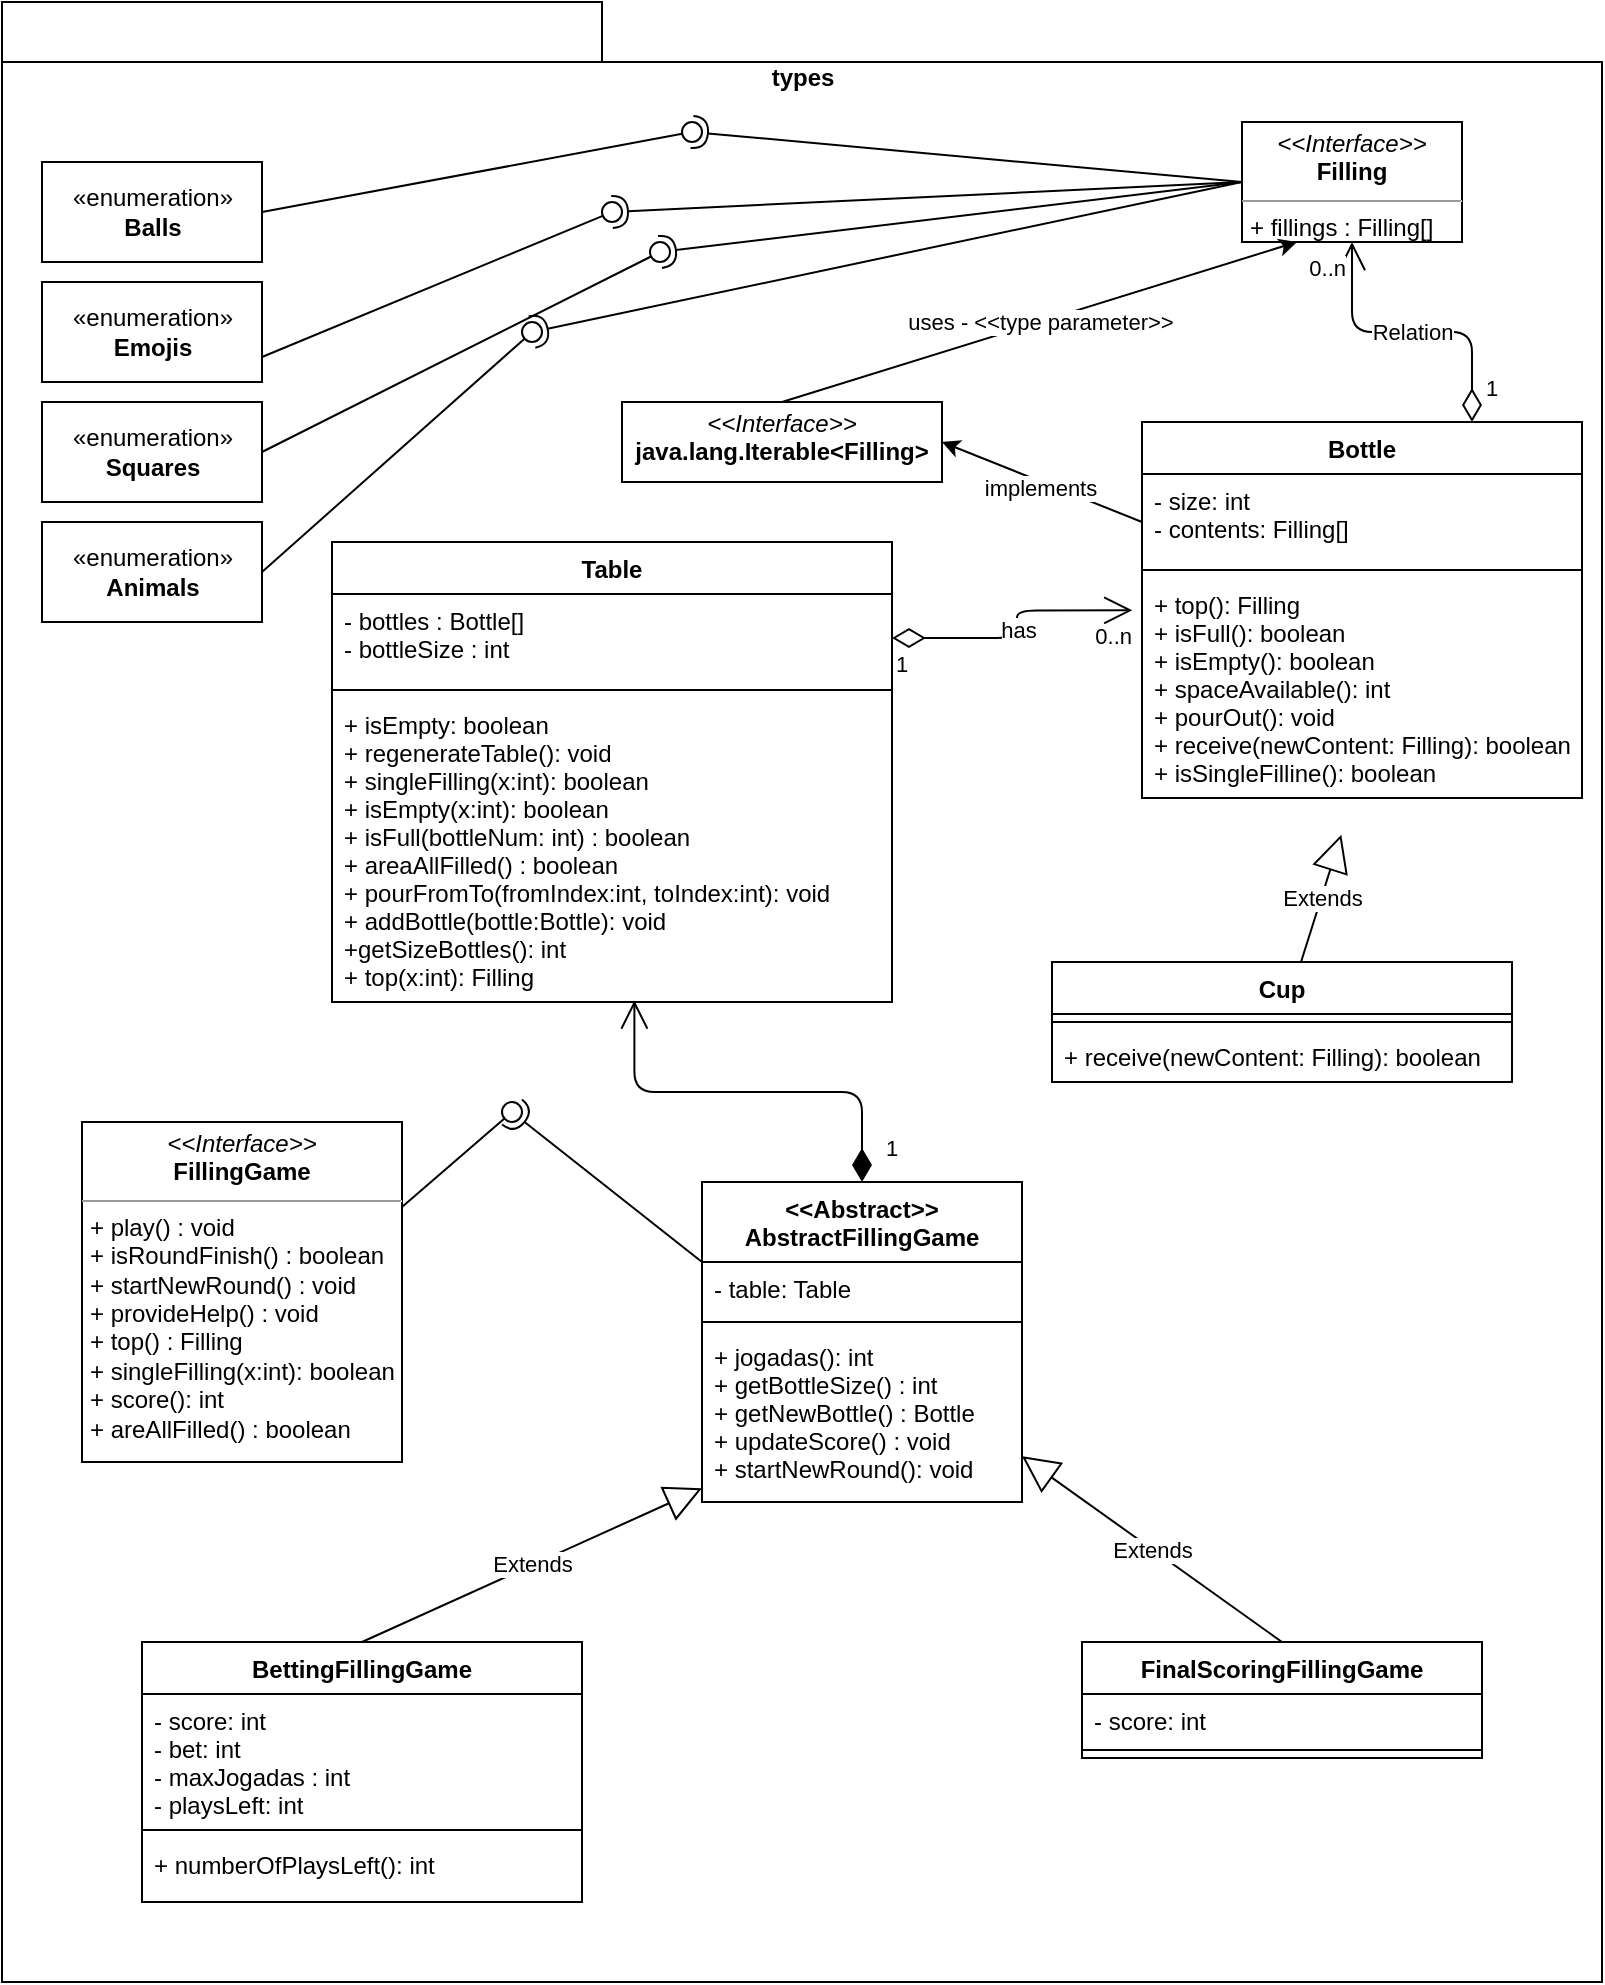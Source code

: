 <mxfile>
    <diagram id="LRD3oVfdMurfwdZFze9c" name="Page-1">
        <mxGraphModel dx="1093" dy="665" grid="1" gridSize="10" guides="1" tooltips="1" connect="1" arrows="1" fold="1" page="1" pageScale="1" pageWidth="827" pageHeight="1169" math="0" shadow="0">
            <root>
                <mxCell id="0"/>
                <mxCell id="1" parent="0"/>
                <mxCell id="22" value="&lt;br&gt;types" style="shape=folder;fontStyle=1;spacingTop=10;tabWidth=300;tabHeight=30;tabPosition=left;html=1;align=center;horizontal=1;verticalAlign=top;" parent="1" vertex="1">
                    <mxGeometry x="10" y="10" width="800" height="990" as="geometry"/>
                </mxCell>
                <mxCell id="53" style="edgeStyle=none;html=1;entryX=1;entryY=0.5;entryDx=0;entryDy=0;" parent="1" source="17" target="52" edge="1">
                    <mxGeometry relative="1" as="geometry"/>
                </mxCell>
                <mxCell id="54" value="implements" style="edgeLabel;html=1;align=center;verticalAlign=middle;resizable=0;points=[];" parent="53" vertex="1" connectable="0">
                    <mxGeometry x="0.004" y="2" relative="1" as="geometry">
                        <mxPoint y="1" as="offset"/>
                    </mxGeometry>
                </mxCell>
                <mxCell id="17" value="Bottle" style="swimlane;fontStyle=1;align=center;verticalAlign=top;childLayout=stackLayout;horizontal=1;startSize=26;horizontalStack=0;resizeParent=1;resizeParentMax=0;resizeLast=0;collapsible=1;marginBottom=0;" parent="1" vertex="1">
                    <mxGeometry x="580" y="220" width="220" height="188" as="geometry">
                        <mxRectangle x="600" y="363" width="70" height="30" as="alternateBounds"/>
                    </mxGeometry>
                </mxCell>
                <mxCell id="18" value="- size: int&#10;- contents: Filling[]" style="text;strokeColor=none;fillColor=none;align=left;verticalAlign=top;spacingLeft=4;spacingRight=4;overflow=hidden;rotatable=0;points=[[0,0.5],[1,0.5]];portConstraint=eastwest;" parent="17" vertex="1">
                    <mxGeometry y="26" width="220" height="44" as="geometry"/>
                </mxCell>
                <mxCell id="19" value="" style="line;strokeWidth=1;fillColor=none;align=left;verticalAlign=middle;spacingTop=-1;spacingLeft=3;spacingRight=3;rotatable=0;labelPosition=right;points=[];portConstraint=eastwest;strokeColor=inherit;" parent="17" vertex="1">
                    <mxGeometry y="70" width="220" height="8" as="geometry"/>
                </mxCell>
                <mxCell id="20" value="+ top(): Filling&#10;+ isFull(): boolean&#10;+ isEmpty(): boolean&#10;+ spaceAvailable(): int&#10;+ pourOut(): void&#10;+ receive(newContent: Filling): boolean&#10;+ isSingleFilline(): boolean" style="text;strokeColor=none;fillColor=none;align=left;verticalAlign=top;spacingLeft=4;spacingRight=4;overflow=hidden;rotatable=0;points=[[0,0.5],[1,0.5]];portConstraint=eastwest;" parent="17" vertex="1">
                    <mxGeometry y="78" width="220" height="110" as="geometry"/>
                </mxCell>
                <mxCell id="21" value="&lt;p style=&quot;margin:0px;margin-top:4px;text-align:center;&quot;&gt;&lt;i&gt;&amp;lt;&amp;lt;Interface&amp;gt;&amp;gt;&lt;/i&gt;&lt;br&gt;&lt;b&gt;Filling&lt;/b&gt;&lt;/p&gt;&lt;hr size=&quot;1&quot;&gt;&lt;p style=&quot;margin:0px;margin-left:4px;&quot;&gt;+ fillings&lt;span style=&quot;background-color: initial;&quot;&gt;&amp;nbsp;: Filling[]&lt;/span&gt;&lt;br&gt;&lt;/p&gt;" style="verticalAlign=top;align=left;overflow=fill;fontSize=12;fontFamily=Helvetica;html=1;" parent="1" vertex="1">
                    <mxGeometry x="630" y="70" width="110" height="60" as="geometry"/>
                </mxCell>
                <mxCell id="29" value="«enumeration»&lt;br&gt;&lt;b&gt;Balls&lt;br&gt;&lt;/b&gt;" style="html=1;" parent="1" vertex="1">
                    <mxGeometry x="30" y="90" width="110" height="50" as="geometry"/>
                </mxCell>
                <mxCell id="30" value="«enumeration»&lt;br&gt;&lt;b&gt;Emojis&lt;br&gt;&lt;/b&gt;" style="html=1;" parent="1" vertex="1">
                    <mxGeometry x="30" y="150" width="110" height="50" as="geometry"/>
                </mxCell>
                <mxCell id="31" value="«enumeration»&lt;br&gt;&lt;b&gt;Squares&lt;br&gt;&lt;/b&gt;" style="html=1;" parent="1" vertex="1">
                    <mxGeometry x="30" y="210" width="110" height="50" as="geometry"/>
                </mxCell>
                <mxCell id="37" value="" style="rounded=0;orthogonalLoop=1;jettySize=auto;html=1;endArrow=none;endFill=0;sketch=0;sourcePerimeterSpacing=0;targetPerimeterSpacing=0;exitX=1;exitY=0.5;exitDx=0;exitDy=0;" parent="1" source="29" target="39" edge="1">
                    <mxGeometry relative="1" as="geometry">
                        <mxPoint x="350" y="105" as="sourcePoint"/>
                    </mxGeometry>
                </mxCell>
                <mxCell id="38" value="" style="rounded=0;orthogonalLoop=1;jettySize=auto;html=1;endArrow=halfCircle;endFill=0;entryX=0.5;entryY=0.5;endSize=6;strokeWidth=1;sketch=0;exitX=0;exitY=0.5;exitDx=0;exitDy=0;" parent="1" source="21" target="39" edge="1">
                    <mxGeometry relative="1" as="geometry">
                        <mxPoint x="390" y="105" as="sourcePoint"/>
                    </mxGeometry>
                </mxCell>
                <mxCell id="39" value="" style="ellipse;whiteSpace=wrap;html=1;align=center;aspect=fixed;resizable=0;points=[];outlineConnect=0;sketch=0;" parent="1" vertex="1">
                    <mxGeometry x="350" y="70" width="10" height="10" as="geometry"/>
                </mxCell>
                <mxCell id="40" value="" style="rounded=0;orthogonalLoop=1;jettySize=auto;html=1;endArrow=none;endFill=0;sketch=0;sourcePerimeterSpacing=0;targetPerimeterSpacing=0;exitX=1;exitY=0.75;exitDx=0;exitDy=0;" parent="1" source="30" target="42" edge="1">
                    <mxGeometry relative="1" as="geometry">
                        <mxPoint x="350" y="165" as="sourcePoint"/>
                    </mxGeometry>
                </mxCell>
                <mxCell id="41" value="" style="rounded=0;orthogonalLoop=1;jettySize=auto;html=1;endArrow=halfCircle;endFill=0;entryX=0.5;entryY=0.5;endSize=6;strokeWidth=1;sketch=0;exitX=0;exitY=0.5;exitDx=0;exitDy=0;" parent="1" source="21" target="42" edge="1">
                    <mxGeometry relative="1" as="geometry">
                        <mxPoint x="390" y="165" as="sourcePoint"/>
                    </mxGeometry>
                </mxCell>
                <mxCell id="42" value="" style="ellipse;whiteSpace=wrap;html=1;align=center;aspect=fixed;resizable=0;points=[];outlineConnect=0;sketch=0;" parent="1" vertex="1">
                    <mxGeometry x="310" y="110" width="10" height="10" as="geometry"/>
                </mxCell>
                <mxCell id="43" value="" style="rounded=0;orthogonalLoop=1;jettySize=auto;html=1;endArrow=none;endFill=0;sketch=0;sourcePerimeterSpacing=0;targetPerimeterSpacing=0;exitX=1;exitY=0.5;exitDx=0;exitDy=0;" parent="1" source="31" target="45" edge="1">
                    <mxGeometry relative="1" as="geometry">
                        <mxPoint x="350" y="215" as="sourcePoint"/>
                    </mxGeometry>
                </mxCell>
                <mxCell id="44" value="" style="rounded=0;orthogonalLoop=1;jettySize=auto;html=1;endArrow=halfCircle;endFill=0;entryX=0.5;entryY=0.5;endSize=6;strokeWidth=1;sketch=0;exitX=0;exitY=0.5;exitDx=0;exitDy=0;" parent="1" source="21" target="45" edge="1">
                    <mxGeometry relative="1" as="geometry">
                        <mxPoint x="390" y="215" as="sourcePoint"/>
                    </mxGeometry>
                </mxCell>
                <mxCell id="45" value="" style="ellipse;whiteSpace=wrap;html=1;align=center;aspect=fixed;resizable=0;points=[];outlineConnect=0;sketch=0;" parent="1" vertex="1">
                    <mxGeometry x="334" y="130" width="10" height="10" as="geometry"/>
                </mxCell>
                <mxCell id="46" value="«enumeration»&lt;br&gt;&lt;b&gt;Animals&lt;br&gt;&lt;/b&gt;" style="html=1;" parent="1" vertex="1">
                    <mxGeometry x="30" y="270" width="110" height="50" as="geometry"/>
                </mxCell>
                <mxCell id="47" value="" style="rounded=0;orthogonalLoop=1;jettySize=auto;html=1;endArrow=none;endFill=0;sketch=0;sourcePerimeterSpacing=0;targetPerimeterSpacing=0;exitX=1;exitY=0.5;exitDx=0;exitDy=0;" parent="1" source="46" target="49" edge="1">
                    <mxGeometry relative="1" as="geometry">
                        <mxPoint x="350" y="265" as="sourcePoint"/>
                    </mxGeometry>
                </mxCell>
                <mxCell id="48" value="" style="rounded=0;orthogonalLoop=1;jettySize=auto;html=1;endArrow=halfCircle;endFill=0;entryX=0.5;entryY=0.5;endSize=6;strokeWidth=1;sketch=0;exitX=0;exitY=0.5;exitDx=0;exitDy=0;" parent="1" source="21" target="49" edge="1">
                    <mxGeometry relative="1" as="geometry">
                        <mxPoint x="390" y="265" as="sourcePoint"/>
                    </mxGeometry>
                </mxCell>
                <mxCell id="49" value="" style="ellipse;whiteSpace=wrap;html=1;align=center;aspect=fixed;resizable=0;points=[];outlineConnect=0;sketch=0;" parent="1" vertex="1">
                    <mxGeometry x="270" y="170" width="10" height="10" as="geometry"/>
                </mxCell>
                <mxCell id="51" value="uses - &amp;lt;&amp;lt;type parameter&amp;gt;&amp;gt;" style="edgeStyle=none;html=1;entryX=0.25;entryY=1;entryDx=0;entryDy=0;exitX=0.5;exitY=0;exitDx=0;exitDy=0;" parent="1" source="52" target="21" edge="1">
                    <mxGeometry relative="1" as="geometry">
                        <mxPoint x="456.429" y="340" as="sourcePoint"/>
                    </mxGeometry>
                </mxCell>
                <mxCell id="52" value="&lt;p style=&quot;margin:0px;margin-top:4px;text-align:center;&quot;&gt;&lt;i&gt;&amp;lt;&amp;lt;Interface&amp;gt;&amp;gt;&lt;/i&gt;&lt;br&gt;&lt;b&gt;java.lang.Iterable&amp;lt;Filling&amp;gt;&lt;/b&gt;&lt;/p&gt;" style="verticalAlign=top;align=left;overflow=fill;fontSize=12;fontFamily=Helvetica;html=1;" parent="1" vertex="1">
                    <mxGeometry x="320" y="210" width="160" height="40" as="geometry"/>
                </mxCell>
                <mxCell id="55" value="Extends" style="endArrow=block;endSize=16;endFill=0;html=1;entryX=0.453;entryY=1.167;entryDx=0;entryDy=0;entryPerimeter=0;" parent="1" source="56" target="20" edge="1">
                    <mxGeometry width="160" relative="1" as="geometry">
                        <mxPoint x="390" y="510" as="sourcePoint"/>
                        <mxPoint x="550" y="510" as="targetPoint"/>
                    </mxGeometry>
                </mxCell>
                <mxCell id="56" value="Cup" style="swimlane;fontStyle=1;align=center;verticalAlign=top;childLayout=stackLayout;horizontal=1;startSize=26;horizontalStack=0;resizeParent=1;resizeParentMax=0;resizeLast=0;collapsible=1;marginBottom=0;" parent="1" vertex="1">
                    <mxGeometry x="535" y="490" width="230" height="60" as="geometry">
                        <mxRectangle x="600" y="363" width="70" height="30" as="alternateBounds"/>
                    </mxGeometry>
                </mxCell>
                <mxCell id="58" value="" style="line;strokeWidth=1;fillColor=none;align=left;verticalAlign=middle;spacingTop=-1;spacingLeft=3;spacingRight=3;rotatable=0;labelPosition=right;points=[];portConstraint=eastwest;strokeColor=inherit;" parent="56" vertex="1">
                    <mxGeometry y="26" width="230" height="8" as="geometry"/>
                </mxCell>
                <mxCell id="59" value="+ receive(newContent: Filling): boolean" style="text;strokeColor=none;fillColor=none;align=left;verticalAlign=top;spacingLeft=4;spacingRight=4;overflow=hidden;rotatable=0;points=[[0,0.5],[1,0.5]];portConstraint=eastwest;" parent="56" vertex="1">
                    <mxGeometry y="34" width="230" height="26" as="geometry"/>
                </mxCell>
                <mxCell id="60" value="Table" style="swimlane;fontStyle=1;align=center;verticalAlign=top;childLayout=stackLayout;horizontal=1;startSize=26;horizontalStack=0;resizeParent=1;resizeParentMax=0;resizeLast=0;collapsible=1;marginBottom=0;" parent="1" vertex="1">
                    <mxGeometry x="175" y="280" width="280" height="230" as="geometry">
                        <mxRectangle x="600" y="363" width="70" height="30" as="alternateBounds"/>
                    </mxGeometry>
                </mxCell>
                <mxCell id="61" value="- bottles : Bottle[]&#10;- bottleSize : int" style="text;strokeColor=none;fillColor=none;align=left;verticalAlign=top;spacingLeft=4;spacingRight=4;overflow=hidden;rotatable=0;points=[[0,0.5],[1,0.5]];portConstraint=eastwest;" parent="60" vertex="1">
                    <mxGeometry y="26" width="280" height="44" as="geometry"/>
                </mxCell>
                <mxCell id="62" value="" style="line;strokeWidth=1;fillColor=none;align=left;verticalAlign=middle;spacingTop=-1;spacingLeft=3;spacingRight=3;rotatable=0;labelPosition=right;points=[];portConstraint=eastwest;strokeColor=inherit;" parent="60" vertex="1">
                    <mxGeometry y="70" width="280" height="8" as="geometry"/>
                </mxCell>
                <mxCell id="69" value="+ isEmpty: boolean&#10;+ regenerateTable(): void&#10;+ singleFilling(x:int): boolean&#10;+ isEmpty(x:int): boolean&#10;+ isFull(bottleNum: int) : boolean&#10;+ areaAllFilled() : boolean&#10;+ pourFromTo(fromIndex:int, toIndex:int): void&#10;+ addBottle(bottle:Bottle): void&#10;+getSizeBottles(): int&#10;+ top(x:int): Filling" style="text;strokeColor=none;fillColor=none;align=left;verticalAlign=top;spacingLeft=4;spacingRight=4;overflow=hidden;rotatable=0;points=[[0,0.5],[1,0.5]];portConstraint=eastwest;" parent="60" vertex="1">
                    <mxGeometry y="78" width="280" height="152" as="geometry"/>
                </mxCell>
                <mxCell id="75" value="&lt;p style=&quot;margin:0px;margin-top:4px;text-align:center;&quot;&gt;&lt;i&gt;&amp;lt;&amp;lt;Interface&amp;gt;&amp;gt;&lt;/i&gt;&lt;br&gt;&lt;b&gt;FillingGame&lt;/b&gt;&lt;/p&gt;&lt;hr size=&quot;1&quot;&gt;&lt;p style=&quot;margin:0px;margin-left:4px;&quot;&gt;+ play() : void&lt;br&gt;+ isRoundFinish() : boolean&lt;/p&gt;&lt;p style=&quot;margin:0px;margin-left:4px;&quot;&gt;+ startNewRound() : void&lt;/p&gt;&lt;p style=&quot;margin:0px;margin-left:4px;&quot;&gt;+ provideHelp() : void&lt;/p&gt;&lt;p style=&quot;margin:0px;margin-left:4px;&quot;&gt;+ top() : Filling&lt;/p&gt;&lt;p style=&quot;margin:0px;margin-left:4px;&quot;&gt;+ singleFilling(x:int): boolean&lt;/p&gt;&lt;p style=&quot;margin:0px;margin-left:4px;&quot;&gt;+ score(): int&lt;/p&gt;&lt;p style=&quot;margin:0px;margin-left:4px;&quot;&gt;+ areAllFilled() : boolean&lt;/p&gt;" style="verticalAlign=top;align=left;overflow=fill;fontSize=12;fontFamily=Helvetica;html=1;" parent="1" vertex="1">
                    <mxGeometry x="50" y="570" width="160" height="170" as="geometry"/>
                </mxCell>
                <mxCell id="80" value="&lt;&lt;Abstract&gt;&gt;&#10;AbstractFillingGame" style="swimlane;fontStyle=1;align=center;verticalAlign=top;childLayout=stackLayout;horizontal=1;startSize=40;horizontalStack=0;resizeParent=1;resizeParentMax=0;resizeLast=0;collapsible=1;marginBottom=0;" vertex="1" parent="1">
                    <mxGeometry x="360" y="600" width="160" height="160" as="geometry"/>
                </mxCell>
                <mxCell id="81" value="- table: Table" style="text;strokeColor=none;fillColor=none;align=left;verticalAlign=top;spacingLeft=4;spacingRight=4;overflow=hidden;rotatable=0;points=[[0,0.5],[1,0.5]];portConstraint=eastwest;" vertex="1" parent="80">
                    <mxGeometry y="40" width="160" height="26" as="geometry"/>
                </mxCell>
                <mxCell id="82" value="" style="line;strokeWidth=1;fillColor=none;align=left;verticalAlign=middle;spacingTop=-1;spacingLeft=3;spacingRight=3;rotatable=0;labelPosition=right;points=[];portConstraint=eastwest;strokeColor=inherit;" vertex="1" parent="80">
                    <mxGeometry y="66" width="160" height="8" as="geometry"/>
                </mxCell>
                <mxCell id="83" value="+ jogadas(): int&#10;+ getBottleSize() : int&#10;+ getNewBottle() : Bottle&#10;+ updateScore() : void&#10;+ startNewRound(): void" style="text;strokeColor=none;fillColor=none;align=left;verticalAlign=top;spacingLeft=4;spacingRight=4;overflow=hidden;rotatable=0;points=[[0,0.5],[1,0.5]];portConstraint=eastwest;" vertex="1" parent="80">
                    <mxGeometry y="74" width="160" height="86" as="geometry"/>
                </mxCell>
                <mxCell id="95" value="" style="rounded=0;orthogonalLoop=1;jettySize=auto;html=1;endArrow=none;endFill=0;sketch=0;sourcePerimeterSpacing=0;targetPerimeterSpacing=0;exitX=1;exitY=0.25;exitDx=0;exitDy=0;" edge="1" target="97" parent="1" source="75">
                    <mxGeometry relative="1" as="geometry">
                        <mxPoint x="260" y="555" as="sourcePoint"/>
                    </mxGeometry>
                </mxCell>
                <mxCell id="96" value="" style="rounded=0;orthogonalLoop=1;jettySize=auto;html=1;endArrow=halfCircle;endFill=0;entryX=0.5;entryY=0.5;endSize=6;strokeWidth=1;sketch=0;exitX=0;exitY=0.25;exitDx=0;exitDy=0;" edge="1" target="97" parent="1" source="80">
                    <mxGeometry relative="1" as="geometry">
                        <mxPoint x="300" y="555" as="sourcePoint"/>
                    </mxGeometry>
                </mxCell>
                <mxCell id="97" value="" style="ellipse;whiteSpace=wrap;html=1;align=center;aspect=fixed;resizable=0;points=[];outlineConnect=0;sketch=0;" vertex="1" parent="1">
                    <mxGeometry x="260" y="560" width="10" height="10" as="geometry"/>
                </mxCell>
                <mxCell id="98" value="has" style="endArrow=open;html=1;endSize=12;startArrow=diamondThin;startSize=14;startFill=0;edgeStyle=orthogonalEdgeStyle;exitX=1;exitY=0.5;exitDx=0;exitDy=0;entryX=-0.022;entryY=0.147;entryDx=0;entryDy=0;entryPerimeter=0;" edge="1" parent="1" source="61" target="20">
                    <mxGeometry relative="1" as="geometry">
                        <mxPoint x="430" y="310" as="sourcePoint"/>
                        <mxPoint x="590" y="310" as="targetPoint"/>
                    </mxGeometry>
                </mxCell>
                <mxCell id="99" value="1" style="edgeLabel;resizable=0;html=1;align=left;verticalAlign=top;" connectable="0" vertex="1" parent="98">
                    <mxGeometry x="-1" relative="1" as="geometry"/>
                </mxCell>
                <mxCell id="100" value="0..n" style="edgeLabel;resizable=0;html=1;align=right;verticalAlign=top;" connectable="0" vertex="1" parent="98">
                    <mxGeometry x="1" relative="1" as="geometry"/>
                </mxCell>
                <mxCell id="102" value="Relation" style="endArrow=open;html=1;endSize=12;startArrow=diamondThin;startSize=14;startFill=0;edgeStyle=orthogonalEdgeStyle;exitX=0.75;exitY=0;exitDx=0;exitDy=0;" edge="1" parent="1" source="17" target="21">
                    <mxGeometry relative="1" as="geometry">
                        <mxPoint x="600" y="140" as="sourcePoint"/>
                        <mxPoint x="760" y="140" as="targetPoint"/>
                    </mxGeometry>
                </mxCell>
                <mxCell id="103" value="1" style="edgeLabel;resizable=0;html=1;align=left;verticalAlign=top;" connectable="0" vertex="1" parent="102">
                    <mxGeometry x="-1" relative="1" as="geometry">
                        <mxPoint x="5" y="-30" as="offset"/>
                    </mxGeometry>
                </mxCell>
                <mxCell id="104" value="0..n" style="edgeLabel;resizable=0;html=1;align=right;verticalAlign=top;" connectable="0" vertex="1" parent="102">
                    <mxGeometry x="1" relative="1" as="geometry">
                        <mxPoint x="-3" as="offset"/>
                    </mxGeometry>
                </mxCell>
                <mxCell id="105" value="1" style="endArrow=open;html=1;endSize=12;startArrow=diamondThin;startSize=14;startFill=1;edgeStyle=orthogonalEdgeStyle;align=left;verticalAlign=bottom;entryX=0.54;entryY=0.995;entryDx=0;entryDy=0;entryPerimeter=0;exitX=0.5;exitY=0;exitDx=0;exitDy=0;" edge="1" parent="1" source="80" target="69">
                    <mxGeometry x="-0.92" y="-10" relative="1" as="geometry">
                        <mxPoint x="370" y="740" as="sourcePoint"/>
                        <mxPoint x="530" y="740" as="targetPoint"/>
                        <mxPoint as="offset"/>
                    </mxGeometry>
                </mxCell>
                <mxCell id="109" value="Extends" style="endArrow=block;endSize=16;endFill=0;html=1;exitX=0.5;exitY=0;exitDx=0;exitDy=0;" edge="1" parent="1" source="110" target="80">
                    <mxGeometry width="160" relative="1" as="geometry">
                        <mxPoint x="629.059" y="430" as="sourcePoint"/>
                        <mxPoint x="689.66" y="396.37" as="targetPoint"/>
                    </mxGeometry>
                </mxCell>
                <mxCell id="110" value="FinalScoringFillingGame" style="swimlane;fontStyle=1;align=center;verticalAlign=top;childLayout=stackLayout;horizontal=1;startSize=26;horizontalStack=0;resizeParent=1;resizeParentMax=0;resizeLast=0;collapsible=1;marginBottom=0;" vertex="1" parent="1">
                    <mxGeometry x="550" y="830" width="200" height="58" as="geometry">
                        <mxRectangle x="600" y="363" width="70" height="30" as="alternateBounds"/>
                    </mxGeometry>
                </mxCell>
                <mxCell id="111" value="- score: int" style="text;strokeColor=none;fillColor=none;align=left;verticalAlign=top;spacingLeft=4;spacingRight=4;overflow=hidden;rotatable=0;points=[[0,0.5],[1,0.5]];portConstraint=eastwest;" vertex="1" parent="110">
                    <mxGeometry y="26" width="200" height="24" as="geometry"/>
                </mxCell>
                <mxCell id="112" value="" style="line;strokeWidth=1;fillColor=none;align=left;verticalAlign=middle;spacingTop=-1;spacingLeft=3;spacingRight=3;rotatable=0;labelPosition=right;points=[];portConstraint=eastwest;strokeColor=inherit;" vertex="1" parent="110">
                    <mxGeometry y="50" width="200" height="8" as="geometry"/>
                </mxCell>
                <mxCell id="118" value="BettingFillingGame" style="swimlane;fontStyle=1;align=center;verticalAlign=top;childLayout=stackLayout;horizontal=1;startSize=26;horizontalStack=0;resizeParent=1;resizeParentMax=0;resizeLast=0;collapsible=1;marginBottom=0;" vertex="1" parent="1">
                    <mxGeometry x="80" y="830" width="220" height="130" as="geometry">
                        <mxRectangle x="600" y="363" width="70" height="30" as="alternateBounds"/>
                    </mxGeometry>
                </mxCell>
                <mxCell id="119" value="- score: int&#10;- bet: int&#10;- maxJogadas : int&#10;- playsLeft: int" style="text;strokeColor=none;fillColor=none;align=left;verticalAlign=top;spacingLeft=4;spacingRight=4;overflow=hidden;rotatable=0;points=[[0,0.5],[1,0.5]];portConstraint=eastwest;" vertex="1" parent="118">
                    <mxGeometry y="26" width="220" height="64" as="geometry"/>
                </mxCell>
                <mxCell id="120" value="" style="line;strokeWidth=1;fillColor=none;align=left;verticalAlign=middle;spacingTop=-1;spacingLeft=3;spacingRight=3;rotatable=0;labelPosition=right;points=[];portConstraint=eastwest;strokeColor=inherit;" vertex="1" parent="118">
                    <mxGeometry y="90" width="220" height="8" as="geometry"/>
                </mxCell>
                <mxCell id="121" value="+ numberOfPlaysLeft(): int" style="text;strokeColor=none;fillColor=none;align=left;verticalAlign=top;spacingLeft=4;spacingRight=4;overflow=hidden;rotatable=0;points=[[0,0.5],[1,0.5]];portConstraint=eastwest;" vertex="1" parent="118">
                    <mxGeometry y="98" width="220" height="32" as="geometry"/>
                </mxCell>
                <mxCell id="122" value="Extends" style="endArrow=block;endSize=16;endFill=0;html=1;exitX=0.5;exitY=0;exitDx=0;exitDy=0;" edge="1" parent="1" source="118" target="83">
                    <mxGeometry width="160" relative="1" as="geometry">
                        <mxPoint x="400" y="900" as="sourcePoint"/>
                        <mxPoint x="560" y="900" as="targetPoint"/>
                    </mxGeometry>
                </mxCell>
            </root>
        </mxGraphModel>
    </diagram>
</mxfile>